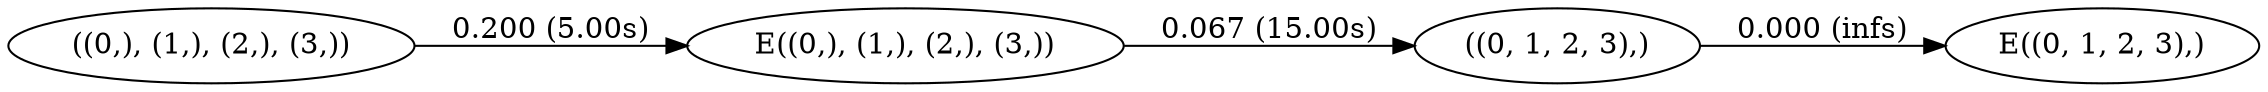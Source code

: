 digraph markov_chain { 
rankdir=LR;
"((0,), (1,), (2,), (3,))" -> "E((0,), (1,), (2,), (3,))" [ label = "0.200 (5.00s)" ]; 
"E((0,), (1,), (2,), (3,))" -> "((0, 1, 2, 3),)" [label = "0.067 (15.00s)" ]; 
"((0, 1, 2, 3),)" -> "E((0, 1, 2, 3),)" [ label = "0.000 (infs)" ]; 
}

